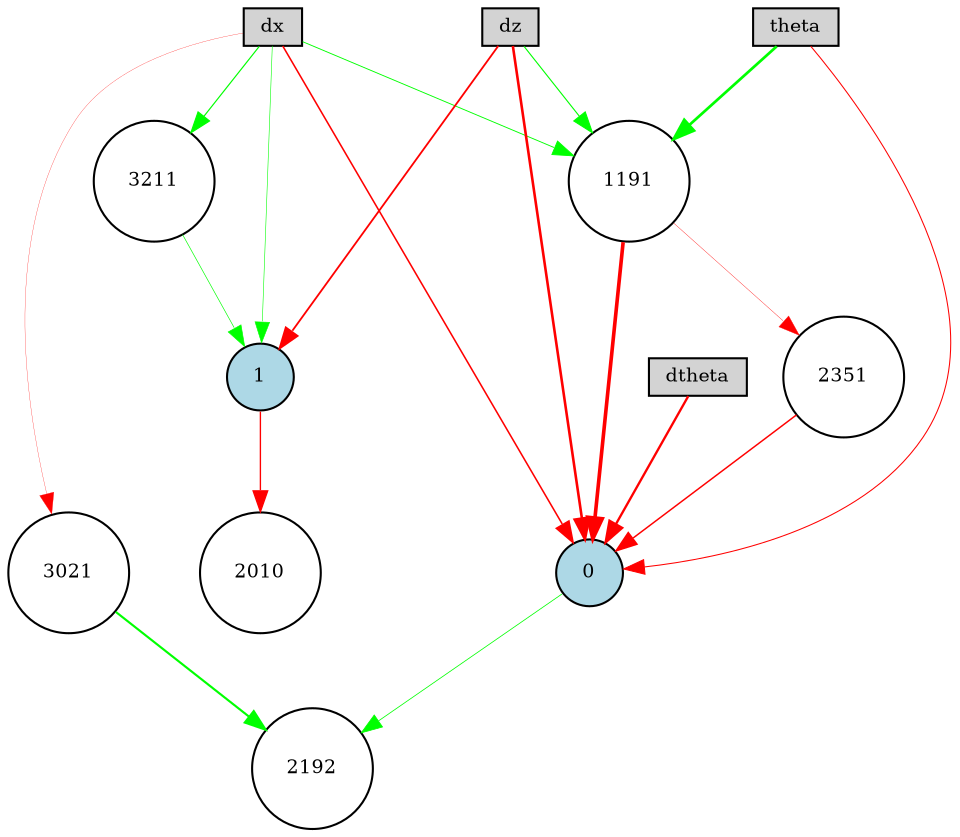 digraph {
	node [fontsize=9 height=0.2 shape=circle width=0.2]
	dx [fillcolor=lightgray shape=box style=filled]
	dz [fillcolor=lightgray shape=box style=filled]
	theta [fillcolor=lightgray shape=box style=filled]
	dtheta [fillcolor=lightgray shape=box style=filled]
	0 [fillcolor=lightblue style=filled]
	1 [fillcolor=lightblue style=filled]
	1191 [fillcolor=white style=filled]
	3211 [fillcolor=white style=filled]
	2351 [fillcolor=white style=filled]
	dz -> 1 [color=red penwidth=0.8682391543080555 style=solid]
	theta -> 0 [color=red penwidth=0.49909375335556494 style=solid]
	dtheta -> 0 [color=red penwidth=1.1144949252861482 style=solid]
	dx -> 0 [color=red penwidth=0.7520689353715533 style=solid]
	theta -> 1191 [color=green penwidth=1.3073208488132806 style=solid]
	1191 -> 0 [color=red penwidth=1.743910553628031 style=solid]
	dx -> 1191 [color=green penwidth=0.435042250326632 style=solid]
	dz -> 0 [color=red penwidth=1.2511538654223626 style=solid]
	dz -> 1191 [color=green penwidth=0.5337399708102734 style=solid]
	1 -> 2010 [color=red penwidth=0.6533843494994273 style=solid]
	1191 -> 2351 [color=red penwidth=0.17366904696455215 style=solid]
	2351 -> 0 [color=red penwidth=0.7120365840969572 style=solid]
	dx -> 1 [color=green penwidth=0.27310801215424185 style=solid]
	dx -> 3021 [color=red penwidth=0.12708542727792518 style=solid]
	3021 -> 2192 [color=green penwidth=1.0244176070498945 style=solid]
	dx -> 3211 [color=green penwidth=0.5627136923703067 style=solid]
	3211 -> 1 [color=green penwidth=0.3174925374937029 style=solid]
	0 -> 2192 [color=green penwidth=0.3703032015229897 style=solid]
}
